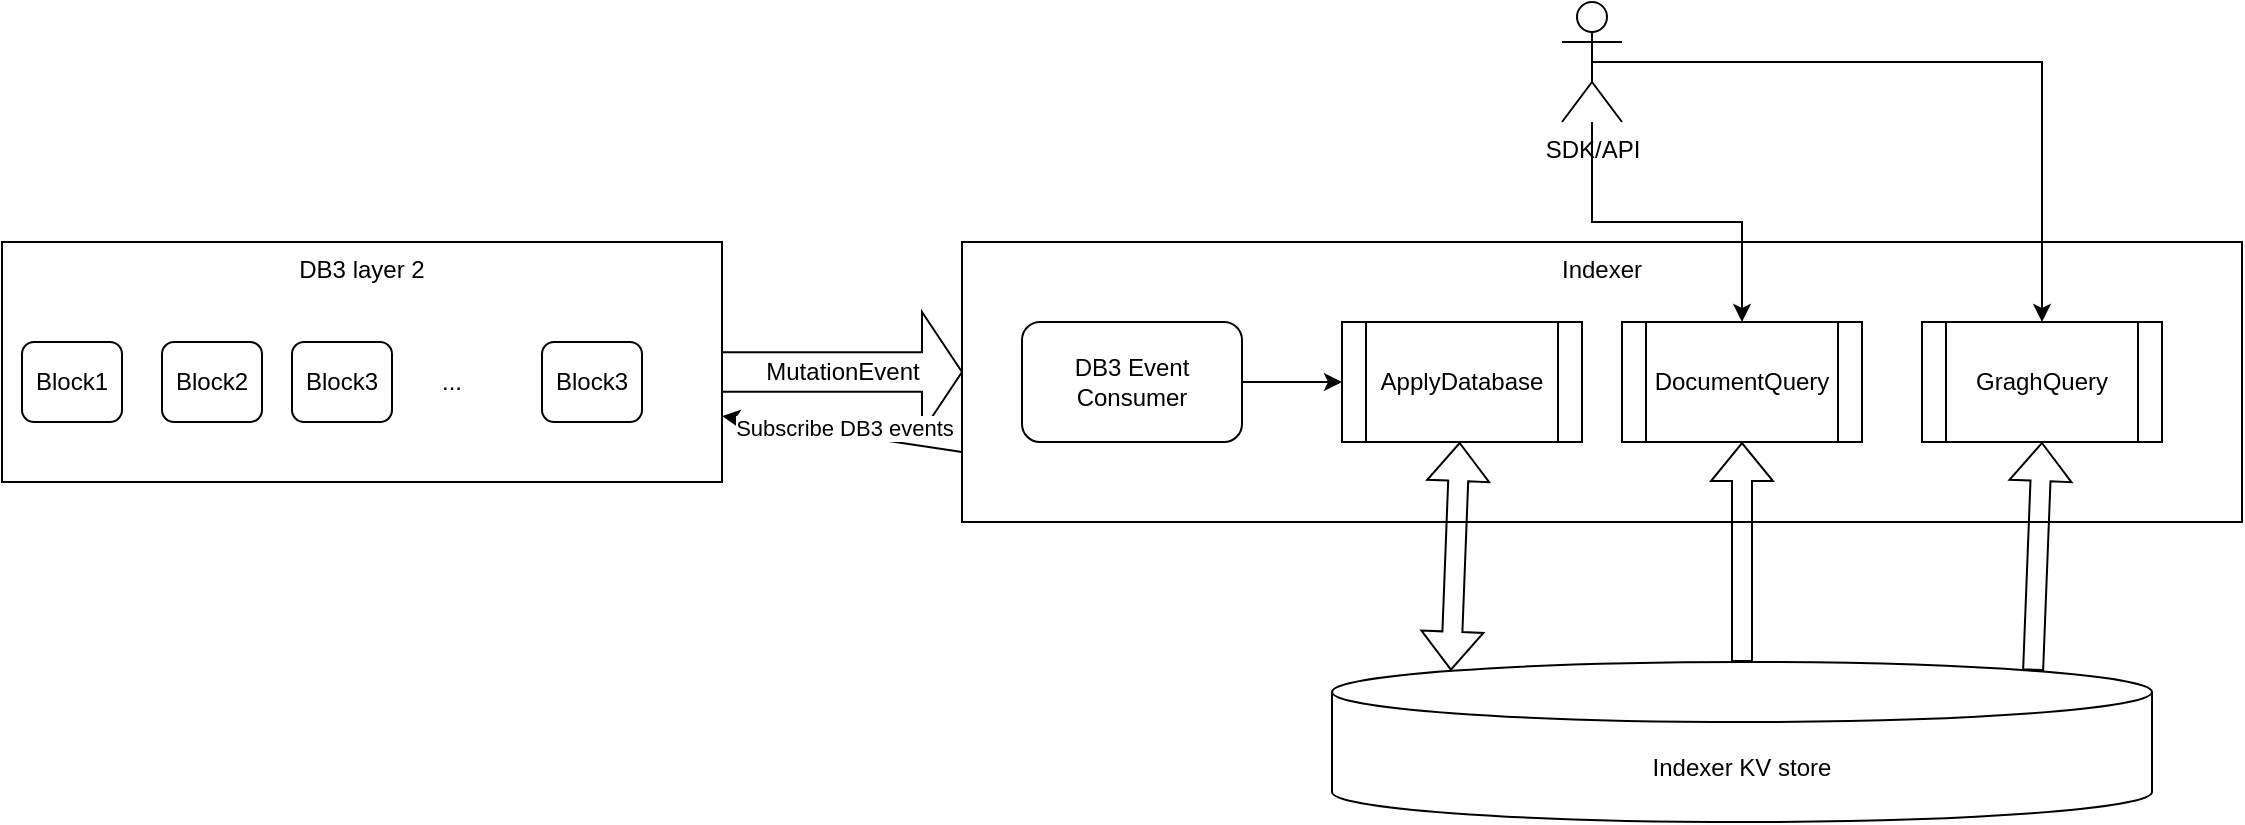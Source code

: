 <mxfile version="20.8.19" type="github">
  <diagram name="Page-1" id="_qpOfH9VQ2tDLixyORPQ">
    <mxGraphModel dx="1166" dy="621" grid="1" gridSize="10" guides="1" tooltips="1" connect="1" arrows="1" fold="1" page="1" pageScale="1" pageWidth="827" pageHeight="1169" math="0" shadow="0">
      <root>
        <mxCell id="0" />
        <mxCell id="1" parent="0" />
        <mxCell id="cZJKd-1uxSor35Vobzqp-4" value="DB3 layer 2" style="rounded=0;whiteSpace=wrap;html=1;verticalAlign=top;" vertex="1" parent="1">
          <mxGeometry x="80" y="190" width="360" height="120" as="geometry" />
        </mxCell>
        <mxCell id="cZJKd-1uxSor35Vobzqp-5" value="Block1" style="rounded=1;whiteSpace=wrap;html=1;" vertex="1" parent="1">
          <mxGeometry x="90" y="240" width="50" height="40" as="geometry" />
        </mxCell>
        <mxCell id="cZJKd-1uxSor35Vobzqp-6" value="Block2" style="rounded=1;whiteSpace=wrap;html=1;" vertex="1" parent="1">
          <mxGeometry x="160" y="240" width="50" height="40" as="geometry" />
        </mxCell>
        <mxCell id="cZJKd-1uxSor35Vobzqp-7" value="Block3" style="rounded=1;whiteSpace=wrap;html=1;" vertex="1" parent="1">
          <mxGeometry x="225" y="240" width="50" height="40" as="geometry" />
        </mxCell>
        <mxCell id="cZJKd-1uxSor35Vobzqp-8" value="Block3" style="rounded=1;whiteSpace=wrap;html=1;" vertex="1" parent="1">
          <mxGeometry x="350" y="240" width="50" height="40" as="geometry" />
        </mxCell>
        <mxCell id="cZJKd-1uxSor35Vobzqp-9" value="..." style="text;html=1;strokeColor=none;fillColor=none;align=center;verticalAlign=middle;whiteSpace=wrap;rounded=0;" vertex="1" parent="1">
          <mxGeometry x="275" y="245" width="60" height="30" as="geometry" />
        </mxCell>
        <mxCell id="cZJKd-1uxSor35Vobzqp-10" value="MutationEvent" style="html=1;shadow=0;dashed=0;align=center;verticalAlign=middle;shape=mxgraph.arrows2.arrow;dy=0.67;dx=20;notch=0;" vertex="1" parent="1">
          <mxGeometry x="440" y="225" width="120" height="60" as="geometry" />
        </mxCell>
        <mxCell id="cZJKd-1uxSor35Vobzqp-11" value="Indexer" style="rounded=0;whiteSpace=wrap;html=1;verticalAlign=top;" vertex="1" parent="1">
          <mxGeometry x="560" y="190" width="640" height="140" as="geometry" />
        </mxCell>
        <mxCell id="cZJKd-1uxSor35Vobzqp-12" value="" style="endArrow=classic;html=1;rounded=0;exitX=0;exitY=0.75;exitDx=0;exitDy=0;" edge="1" parent="1" source="cZJKd-1uxSor35Vobzqp-11" target="cZJKd-1uxSor35Vobzqp-4">
          <mxGeometry width="50" height="50" relative="1" as="geometry">
            <mxPoint x="450" y="390" as="sourcePoint" />
            <mxPoint x="500" y="340" as="targetPoint" />
          </mxGeometry>
        </mxCell>
        <mxCell id="cZJKd-1uxSor35Vobzqp-13" value="Subscribe DB3 events" style="edgeLabel;html=1;align=center;verticalAlign=middle;resizable=0;points=[];" vertex="1" connectable="0" parent="cZJKd-1uxSor35Vobzqp-12">
          <mxGeometry x="-0.008" y="-3" relative="1" as="geometry">
            <mxPoint as="offset" />
          </mxGeometry>
        </mxCell>
        <mxCell id="cZJKd-1uxSor35Vobzqp-14" value="DB3 Event Consumer" style="rounded=1;whiteSpace=wrap;html=1;" vertex="1" parent="1">
          <mxGeometry x="590" y="230" width="110" height="60" as="geometry" />
        </mxCell>
        <mxCell id="cZJKd-1uxSor35Vobzqp-15" value="Indexer KV store" style="shape=cylinder3;whiteSpace=wrap;html=1;boundedLbl=1;backgroundOutline=1;size=15;" vertex="1" parent="1">
          <mxGeometry x="745" y="400" width="410" height="80" as="geometry" />
        </mxCell>
        <mxCell id="cZJKd-1uxSor35Vobzqp-16" value="ApplyDatabase" style="shape=process;whiteSpace=wrap;html=1;backgroundOutline=1;" vertex="1" parent="1">
          <mxGeometry x="750" y="230" width="120" height="60" as="geometry" />
        </mxCell>
        <mxCell id="cZJKd-1uxSor35Vobzqp-19" value="" style="shape=flexArrow;endArrow=classic;startArrow=classic;html=1;rounded=0;entryX=0.145;entryY=0;entryDx=0;entryDy=4.35;entryPerimeter=0;" edge="1" parent="1" source="cZJKd-1uxSor35Vobzqp-16" target="cZJKd-1uxSor35Vobzqp-15">
          <mxGeometry width="100" height="100" relative="1" as="geometry">
            <mxPoint x="900" y="420" as="sourcePoint" />
            <mxPoint x="1000" y="320" as="targetPoint" />
          </mxGeometry>
        </mxCell>
        <mxCell id="cZJKd-1uxSor35Vobzqp-20" value="DocumentQuery" style="shape=process;whiteSpace=wrap;html=1;backgroundOutline=1;" vertex="1" parent="1">
          <mxGeometry x="890" y="230" width="120" height="60" as="geometry" />
        </mxCell>
        <mxCell id="cZJKd-1uxSor35Vobzqp-21" value="GraghQuery" style="shape=process;whiteSpace=wrap;html=1;backgroundOutline=1;" vertex="1" parent="1">
          <mxGeometry x="1040" y="230" width="120" height="60" as="geometry" />
        </mxCell>
        <mxCell id="cZJKd-1uxSor35Vobzqp-23" value="" style="edgeStyle=orthogonalEdgeStyle;rounded=0;orthogonalLoop=1;jettySize=auto;html=1;" edge="1" parent="1" source="cZJKd-1uxSor35Vobzqp-22" target="cZJKd-1uxSor35Vobzqp-20">
          <mxGeometry relative="1" as="geometry" />
        </mxCell>
        <mxCell id="cZJKd-1uxSor35Vobzqp-22" value="SDK/API" style="shape=umlActor;verticalLabelPosition=bottom;verticalAlign=top;html=1;outlineConnect=0;" vertex="1" parent="1">
          <mxGeometry x="860" y="70" width="30" height="60" as="geometry" />
        </mxCell>
        <mxCell id="cZJKd-1uxSor35Vobzqp-24" value="" style="endArrow=classic;html=1;rounded=0;exitX=0.5;exitY=0.5;exitDx=0;exitDy=0;exitPerimeter=0;edgeStyle=orthogonalEdgeStyle;" edge="1" parent="1" source="cZJKd-1uxSor35Vobzqp-22" target="cZJKd-1uxSor35Vobzqp-21">
          <mxGeometry width="50" height="50" relative="1" as="geometry">
            <mxPoint x="880" y="120" as="sourcePoint" />
            <mxPoint x="930" y="70" as="targetPoint" />
          </mxGeometry>
        </mxCell>
        <mxCell id="cZJKd-1uxSor35Vobzqp-25" value="" style="endArrow=classic;html=1;rounded=0;" edge="1" parent="1" target="cZJKd-1uxSor35Vobzqp-16">
          <mxGeometry width="50" height="50" relative="1" as="geometry">
            <mxPoint x="700" y="260" as="sourcePoint" />
            <mxPoint x="750" y="210" as="targetPoint" />
          </mxGeometry>
        </mxCell>
        <mxCell id="cZJKd-1uxSor35Vobzqp-28" value="" style="shape=flexArrow;endArrow=classic;html=1;rounded=0;exitX=0.5;exitY=0;exitDx=0;exitDy=0;exitPerimeter=0;" edge="1" parent="1" source="cZJKd-1uxSor35Vobzqp-15" target="cZJKd-1uxSor35Vobzqp-20">
          <mxGeometry width="50" height="50" relative="1" as="geometry">
            <mxPoint x="920" y="410" as="sourcePoint" />
            <mxPoint x="970" y="360" as="targetPoint" />
          </mxGeometry>
        </mxCell>
        <mxCell id="cZJKd-1uxSor35Vobzqp-29" value="" style="shape=flexArrow;endArrow=classic;html=1;rounded=0;entryX=0.5;entryY=1;entryDx=0;entryDy=0;exitX=0.855;exitY=0;exitDx=0;exitDy=4.35;exitPerimeter=0;" edge="1" parent="1" source="cZJKd-1uxSor35Vobzqp-15" target="cZJKd-1uxSor35Vobzqp-21">
          <mxGeometry width="50" height="50" relative="1" as="geometry">
            <mxPoint x="1050" y="360" as="sourcePoint" />
            <mxPoint x="1100" y="310" as="targetPoint" />
          </mxGeometry>
        </mxCell>
      </root>
    </mxGraphModel>
  </diagram>
</mxfile>

